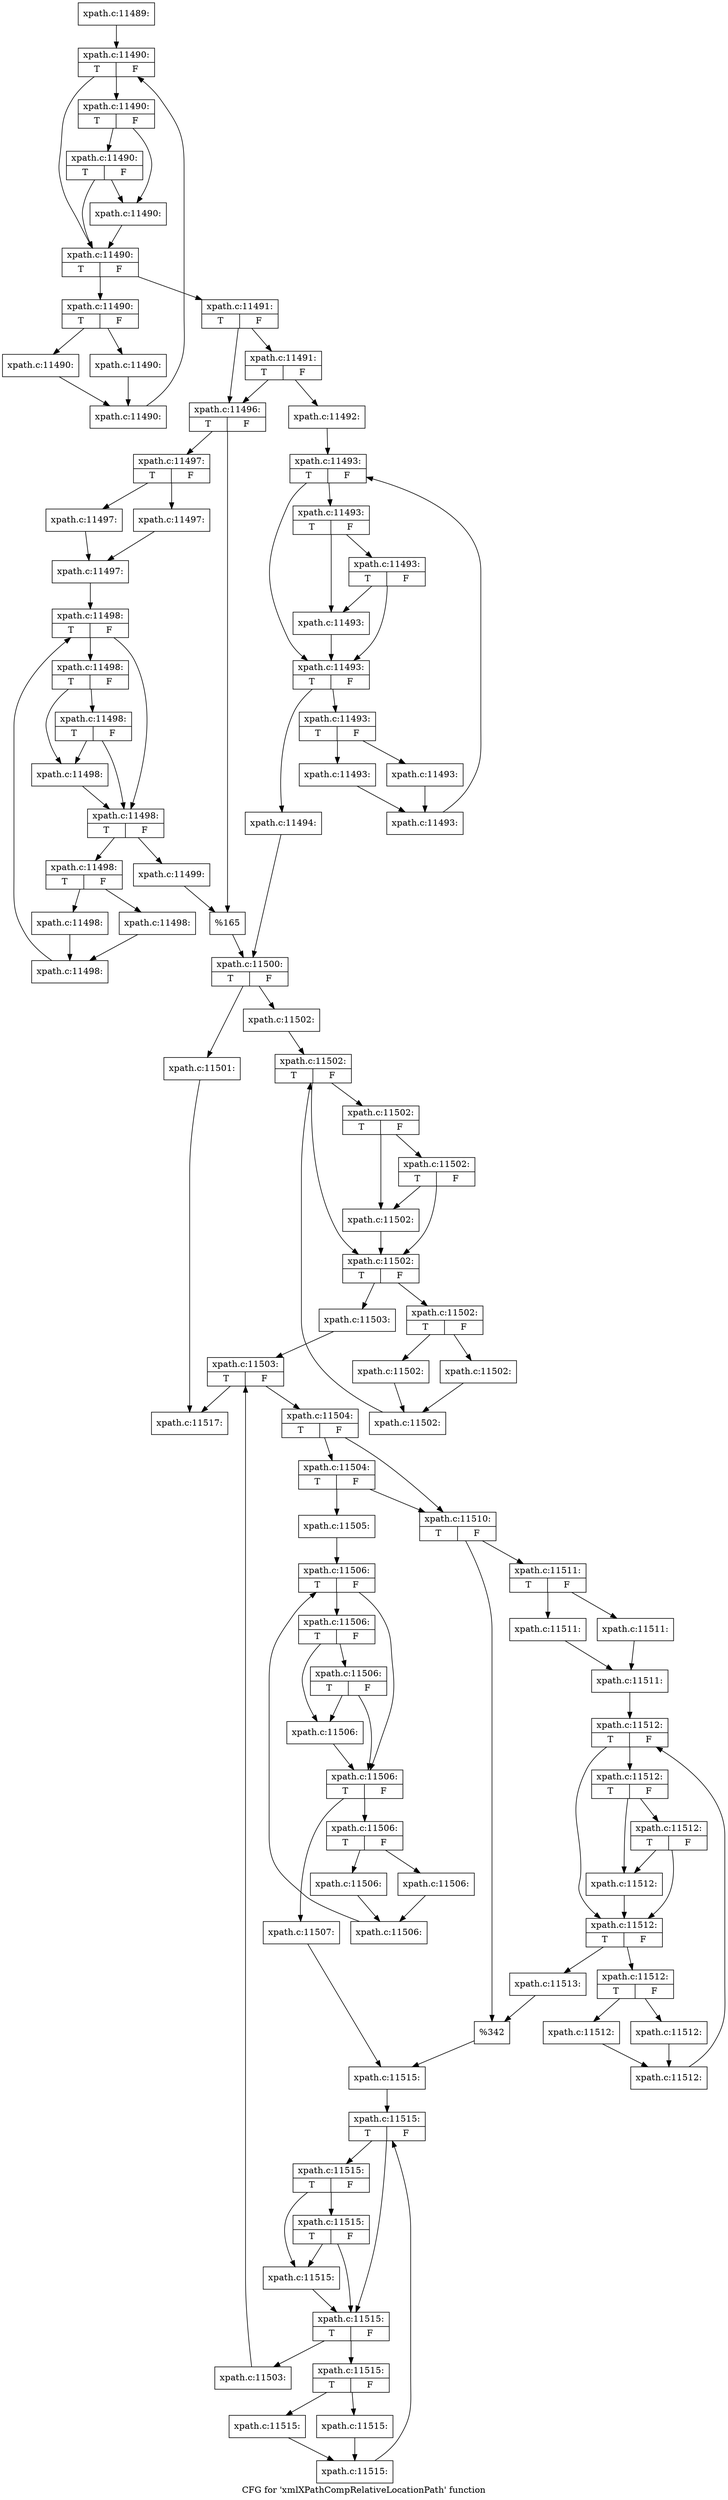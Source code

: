 digraph "CFG for 'xmlXPathCompRelativeLocationPath' function" {
	label="CFG for 'xmlXPathCompRelativeLocationPath' function";

	Node0x4f0df80 [shape=record,label="{xpath.c:11489:}"];
	Node0x4f0df80 -> Node0x4f61f00;
	Node0x4f61f00 [shape=record,label="{xpath.c:11490:|{<s0>T|<s1>F}}"];
	Node0x4f61f00 -> Node0x4f58390;
	Node0x4f61f00 -> Node0x4f58430;
	Node0x4f58430 [shape=record,label="{xpath.c:11490:|{<s0>T|<s1>F}}"];
	Node0x4f58430 -> Node0x4f58790;
	Node0x4f58430 -> Node0x4f583e0;
	Node0x4f58790 [shape=record,label="{xpath.c:11490:|{<s0>T|<s1>F}}"];
	Node0x4f58790 -> Node0x4f58390;
	Node0x4f58790 -> Node0x4f583e0;
	Node0x4f583e0 [shape=record,label="{xpath.c:11490:}"];
	Node0x4f583e0 -> Node0x4f58390;
	Node0x4f58390 [shape=record,label="{xpath.c:11490:|{<s0>T|<s1>F}}"];
	Node0x4f58390 -> Node0x4f62ea0;
	Node0x4f58390 -> Node0x4f58340;
	Node0x4f62ea0 [shape=record,label="{xpath.c:11490:|{<s0>T|<s1>F}}"];
	Node0x4f62ea0 -> Node0x4f63350;
	Node0x4f62ea0 -> Node0x4f633a0;
	Node0x4f63350 [shape=record,label="{xpath.c:11490:}"];
	Node0x4f63350 -> Node0x4f633f0;
	Node0x4f633a0 [shape=record,label="{xpath.c:11490:}"];
	Node0x4f633a0 -> Node0x4f633f0;
	Node0x4f633f0 [shape=record,label="{xpath.c:11490:}"];
	Node0x4f633f0 -> Node0x4f61f00;
	Node0x4f58340 [shape=record,label="{xpath.c:11491:|{<s0>T|<s1>F}}"];
	Node0x4f58340 -> Node0x4f63de0;
	Node0x4f58340 -> Node0x4f63d90;
	Node0x4f63de0 [shape=record,label="{xpath.c:11491:|{<s0>T|<s1>F}}"];
	Node0x4f63de0 -> Node0x4f63cf0;
	Node0x4f63de0 -> Node0x4f63d90;
	Node0x4f63cf0 [shape=record,label="{xpath.c:11492:}"];
	Node0x4f63cf0 -> Node0x4f649b0;
	Node0x4f649b0 [shape=record,label="{xpath.c:11493:|{<s0>T|<s1>F}}"];
	Node0x4f649b0 -> Node0x4f64bf0;
	Node0x4f649b0 -> Node0x4f64c90;
	Node0x4f64c90 [shape=record,label="{xpath.c:11493:|{<s0>T|<s1>F}}"];
	Node0x4f64c90 -> Node0x4f64ff0;
	Node0x4f64c90 -> Node0x4f64c40;
	Node0x4f64ff0 [shape=record,label="{xpath.c:11493:|{<s0>T|<s1>F}}"];
	Node0x4f64ff0 -> Node0x4f64bf0;
	Node0x4f64ff0 -> Node0x4f64c40;
	Node0x4f64c40 [shape=record,label="{xpath.c:11493:}"];
	Node0x4f64c40 -> Node0x4f64bf0;
	Node0x4f64bf0 [shape=record,label="{xpath.c:11493:|{<s0>T|<s1>F}}"];
	Node0x4f64bf0 -> Node0x4f65620;
	Node0x4f64bf0 -> Node0x4f64ba0;
	Node0x4f65620 [shape=record,label="{xpath.c:11493:|{<s0>T|<s1>F}}"];
	Node0x4f65620 -> Node0x4f65ad0;
	Node0x4f65620 -> Node0x4f65b20;
	Node0x4f65ad0 [shape=record,label="{xpath.c:11493:}"];
	Node0x4f65ad0 -> Node0x4f65b70;
	Node0x4f65b20 [shape=record,label="{xpath.c:11493:}"];
	Node0x4f65b20 -> Node0x4f65b70;
	Node0x4f65b70 [shape=record,label="{xpath.c:11493:}"];
	Node0x4f65b70 -> Node0x4f649b0;
	Node0x4f64ba0 [shape=record,label="{xpath.c:11494:}"];
	Node0x4f64ba0 -> Node0x4f63d40;
	Node0x4f63d90 [shape=record,label="{xpath.c:11496:|{<s0>T|<s1>F}}"];
	Node0x4f63d90 -> Node0x4f66af0;
	Node0x4f63d90 -> Node0x4f66b40;
	Node0x4f66af0 [shape=record,label="{xpath.c:11497:|{<s0>T|<s1>F}}"];
	Node0x4f66af0 -> Node0x4f67050;
	Node0x4f66af0 -> Node0x4f670a0;
	Node0x4f67050 [shape=record,label="{xpath.c:11497:}"];
	Node0x4f67050 -> Node0x4f670f0;
	Node0x4f670a0 [shape=record,label="{xpath.c:11497:}"];
	Node0x4f670a0 -> Node0x4f670f0;
	Node0x4f670f0 [shape=record,label="{xpath.c:11497:}"];
	Node0x4f670f0 -> Node0x4f67980;
	Node0x4f67980 [shape=record,label="{xpath.c:11498:|{<s0>T|<s1>F}}"];
	Node0x4f67980 -> Node0x4f67bc0;
	Node0x4f67980 -> Node0x4f67c60;
	Node0x4f67c60 [shape=record,label="{xpath.c:11498:|{<s0>T|<s1>F}}"];
	Node0x4f67c60 -> Node0x4f67fc0;
	Node0x4f67c60 -> Node0x4f67c10;
	Node0x4f67fc0 [shape=record,label="{xpath.c:11498:|{<s0>T|<s1>F}}"];
	Node0x4f67fc0 -> Node0x4f67bc0;
	Node0x4f67fc0 -> Node0x4f67c10;
	Node0x4f67c10 [shape=record,label="{xpath.c:11498:}"];
	Node0x4f67c10 -> Node0x4f67bc0;
	Node0x4f67bc0 [shape=record,label="{xpath.c:11498:|{<s0>T|<s1>F}}"];
	Node0x4f67bc0 -> Node0x4f685f0;
	Node0x4f67bc0 -> Node0x4f67b70;
	Node0x4f685f0 [shape=record,label="{xpath.c:11498:|{<s0>T|<s1>F}}"];
	Node0x4f685f0 -> Node0x4f68aa0;
	Node0x4f685f0 -> Node0x4f68af0;
	Node0x4f68aa0 [shape=record,label="{xpath.c:11498:}"];
	Node0x4f68aa0 -> Node0x4f68b40;
	Node0x4f68af0 [shape=record,label="{xpath.c:11498:}"];
	Node0x4f68af0 -> Node0x4f68b40;
	Node0x4f68b40 [shape=record,label="{xpath.c:11498:}"];
	Node0x4f68b40 -> Node0x4f67980;
	Node0x4f67b70 [shape=record,label="{xpath.c:11499:}"];
	Node0x4f67b70 -> Node0x4f66b40;
	Node0x4f66b40 [shape=record,label="{%165}"];
	Node0x4f66b40 -> Node0x4f63d40;
	Node0x4f63d40 [shape=record,label="{xpath.c:11500:|{<s0>T|<s1>F}}"];
	Node0x4f63d40 -> Node0x4f69df0;
	Node0x4f63d40 -> Node0x4f6a100;
	Node0x4f69df0 [shape=record,label="{xpath.c:11501:}"];
	Node0x4f69df0 -> Node0x4f6c010;
	Node0x4f6a100 [shape=record,label="{xpath.c:11502:}"];
	Node0x4f6a100 -> Node0x4f6a420;
	Node0x4f6a420 [shape=record,label="{xpath.c:11502:|{<s0>T|<s1>F}}"];
	Node0x4f6a420 -> Node0x4f6a620;
	Node0x4f6a420 -> Node0x4f6a6c0;
	Node0x4f6a6c0 [shape=record,label="{xpath.c:11502:|{<s0>T|<s1>F}}"];
	Node0x4f6a6c0 -> Node0x4f6aa20;
	Node0x4f6a6c0 -> Node0x4f6a670;
	Node0x4f6aa20 [shape=record,label="{xpath.c:11502:|{<s0>T|<s1>F}}"];
	Node0x4f6aa20 -> Node0x4f6a620;
	Node0x4f6aa20 -> Node0x4f6a670;
	Node0x4f6a670 [shape=record,label="{xpath.c:11502:}"];
	Node0x4f6a670 -> Node0x4f6a620;
	Node0x4f6a620 [shape=record,label="{xpath.c:11502:|{<s0>T|<s1>F}}"];
	Node0x4f6a620 -> Node0x4f6b050;
	Node0x4f6a620 -> Node0x4f6a5d0;
	Node0x4f6b050 [shape=record,label="{xpath.c:11502:|{<s0>T|<s1>F}}"];
	Node0x4f6b050 -> Node0x4f6b500;
	Node0x4f6b050 -> Node0x4f6b550;
	Node0x4f6b500 [shape=record,label="{xpath.c:11502:}"];
	Node0x4f6b500 -> Node0x4f6b5a0;
	Node0x4f6b550 [shape=record,label="{xpath.c:11502:}"];
	Node0x4f6b550 -> Node0x4f6b5a0;
	Node0x4f6b5a0 [shape=record,label="{xpath.c:11502:}"];
	Node0x4f6b5a0 -> Node0x4f6a420;
	Node0x4f6a5d0 [shape=record,label="{xpath.c:11503:}"];
	Node0x4f6a5d0 -> Node0x4f6be60;
	Node0x4f6be60 [shape=record,label="{xpath.c:11503:|{<s0>T|<s1>F}}"];
	Node0x4f6be60 -> Node0x4f6c2e0;
	Node0x4f6be60 -> Node0x4f6c010;
	Node0x4f6c2e0 [shape=record,label="{xpath.c:11504:|{<s0>T|<s1>F}}"];
	Node0x4f6c2e0 -> Node0x4f6c4b0;
	Node0x4f6c2e0 -> Node0x4f6c460;
	Node0x4f6c4b0 [shape=record,label="{xpath.c:11504:|{<s0>T|<s1>F}}"];
	Node0x4f6c4b0 -> Node0x4f6c3c0;
	Node0x4f6c4b0 -> Node0x4f6c460;
	Node0x4f6c3c0 [shape=record,label="{xpath.c:11505:}"];
	Node0x4f6c3c0 -> Node0x4f6ce40;
	Node0x4f6ce40 [shape=record,label="{xpath.c:11506:|{<s0>T|<s1>F}}"];
	Node0x4f6ce40 -> Node0x4f6d040;
	Node0x4f6ce40 -> Node0x4f6d0e0;
	Node0x4f6d0e0 [shape=record,label="{xpath.c:11506:|{<s0>T|<s1>F}}"];
	Node0x4f6d0e0 -> Node0x4f6d440;
	Node0x4f6d0e0 -> Node0x4f6d090;
	Node0x4f6d440 [shape=record,label="{xpath.c:11506:|{<s0>T|<s1>F}}"];
	Node0x4f6d440 -> Node0x4f6d040;
	Node0x4f6d440 -> Node0x4f6d090;
	Node0x4f6d090 [shape=record,label="{xpath.c:11506:}"];
	Node0x4f6d090 -> Node0x4f6d040;
	Node0x4f6d040 [shape=record,label="{xpath.c:11506:|{<s0>T|<s1>F}}"];
	Node0x4f6d040 -> Node0x4f6da70;
	Node0x4f6d040 -> Node0x4f6cff0;
	Node0x4f6da70 [shape=record,label="{xpath.c:11506:|{<s0>T|<s1>F}}"];
	Node0x4f6da70 -> Node0x4f6df20;
	Node0x4f6da70 -> Node0x4f6df70;
	Node0x4f6df20 [shape=record,label="{xpath.c:11506:}"];
	Node0x4f6df20 -> Node0x4f6dfc0;
	Node0x4f6df70 [shape=record,label="{xpath.c:11506:}"];
	Node0x4f6df70 -> Node0x4f6dfc0;
	Node0x4f6dfc0 [shape=record,label="{xpath.c:11506:}"];
	Node0x4f6dfc0 -> Node0x4f6ce40;
	Node0x4f6cff0 [shape=record,label="{xpath.c:11507:}"];
	Node0x4f6cff0 -> Node0x4f6c410;
	Node0x4f6c460 [shape=record,label="{xpath.c:11510:|{<s0>T|<s1>F}}"];
	Node0x4f6c460 -> Node0x4f6edb0;
	Node0x4f6c460 -> Node0x4f6ee00;
	Node0x4f6edb0 [shape=record,label="{xpath.c:11511:|{<s0>T|<s1>F}}"];
	Node0x4f6edb0 -> Node0x4f6f280;
	Node0x4f6edb0 -> Node0x4f6f2d0;
	Node0x4f6f280 [shape=record,label="{xpath.c:11511:}"];
	Node0x4f6f280 -> Node0x4f6f320;
	Node0x4f6f2d0 [shape=record,label="{xpath.c:11511:}"];
	Node0x4f6f2d0 -> Node0x4f6f320;
	Node0x4f6f320 [shape=record,label="{xpath.c:11511:}"];
	Node0x4f6f320 -> Node0x4f6fbb0;
	Node0x4f6fbb0 [shape=record,label="{xpath.c:11512:|{<s0>T|<s1>F}}"];
	Node0x4f6fbb0 -> Node0x4f6fdf0;
	Node0x4f6fbb0 -> Node0x4f6fe90;
	Node0x4f6fe90 [shape=record,label="{xpath.c:11512:|{<s0>T|<s1>F}}"];
	Node0x4f6fe90 -> Node0x4f701f0;
	Node0x4f6fe90 -> Node0x4f6fe40;
	Node0x4f701f0 [shape=record,label="{xpath.c:11512:|{<s0>T|<s1>F}}"];
	Node0x4f701f0 -> Node0x4f6fdf0;
	Node0x4f701f0 -> Node0x4f6fe40;
	Node0x4f6fe40 [shape=record,label="{xpath.c:11512:}"];
	Node0x4f6fe40 -> Node0x4f6fdf0;
	Node0x4f6fdf0 [shape=record,label="{xpath.c:11512:|{<s0>T|<s1>F}}"];
	Node0x4f6fdf0 -> Node0x4f70820;
	Node0x4f6fdf0 -> Node0x4f6fda0;
	Node0x4f70820 [shape=record,label="{xpath.c:11512:|{<s0>T|<s1>F}}"];
	Node0x4f70820 -> Node0x4f70cd0;
	Node0x4f70820 -> Node0x4f70d20;
	Node0x4f70cd0 [shape=record,label="{xpath.c:11512:}"];
	Node0x4f70cd0 -> Node0x4f70d70;
	Node0x4f70d20 [shape=record,label="{xpath.c:11512:}"];
	Node0x4f70d20 -> Node0x4f70d70;
	Node0x4f70d70 [shape=record,label="{xpath.c:11512:}"];
	Node0x4f70d70 -> Node0x4f6fbb0;
	Node0x4f6fda0 [shape=record,label="{xpath.c:11513:}"];
	Node0x4f6fda0 -> Node0x4f6ee00;
	Node0x4f6ee00 [shape=record,label="{%342}"];
	Node0x4f6ee00 -> Node0x4f6c410;
	Node0x4f6c410 [shape=record,label="{xpath.c:11515:}"];
	Node0x4f6c410 -> Node0x4f71960;
	Node0x4f71960 [shape=record,label="{xpath.c:11515:|{<s0>T|<s1>F}}"];
	Node0x4f71960 -> Node0x4f71ba0;
	Node0x4f71960 -> Node0x4f71c40;
	Node0x4f71c40 [shape=record,label="{xpath.c:11515:|{<s0>T|<s1>F}}"];
	Node0x4f71c40 -> Node0x4f71fa0;
	Node0x4f71c40 -> Node0x4f71bf0;
	Node0x4f71fa0 [shape=record,label="{xpath.c:11515:|{<s0>T|<s1>F}}"];
	Node0x4f71fa0 -> Node0x4f71ba0;
	Node0x4f71fa0 -> Node0x4f71bf0;
	Node0x4f71bf0 [shape=record,label="{xpath.c:11515:}"];
	Node0x4f71bf0 -> Node0x4f71ba0;
	Node0x4f71ba0 [shape=record,label="{xpath.c:11515:|{<s0>T|<s1>F}}"];
	Node0x4f71ba0 -> Node0x4f725d0;
	Node0x4f71ba0 -> Node0x4f71b50;
	Node0x4f725d0 [shape=record,label="{xpath.c:11515:|{<s0>T|<s1>F}}"];
	Node0x4f725d0 -> Node0x4f72a80;
	Node0x4f725d0 -> Node0x4f72ad0;
	Node0x4f72a80 [shape=record,label="{xpath.c:11515:}"];
	Node0x4f72a80 -> Node0x4f72b20;
	Node0x4f72ad0 [shape=record,label="{xpath.c:11515:}"];
	Node0x4f72ad0 -> Node0x4f72b20;
	Node0x4f72b20 [shape=record,label="{xpath.c:11515:}"];
	Node0x4f72b20 -> Node0x4f71960;
	Node0x4f71b50 [shape=record,label="{xpath.c:11503:}"];
	Node0x4f71b50 -> Node0x4f6be60;
	Node0x4f6c010 [shape=record,label="{xpath.c:11517:}"];
}
